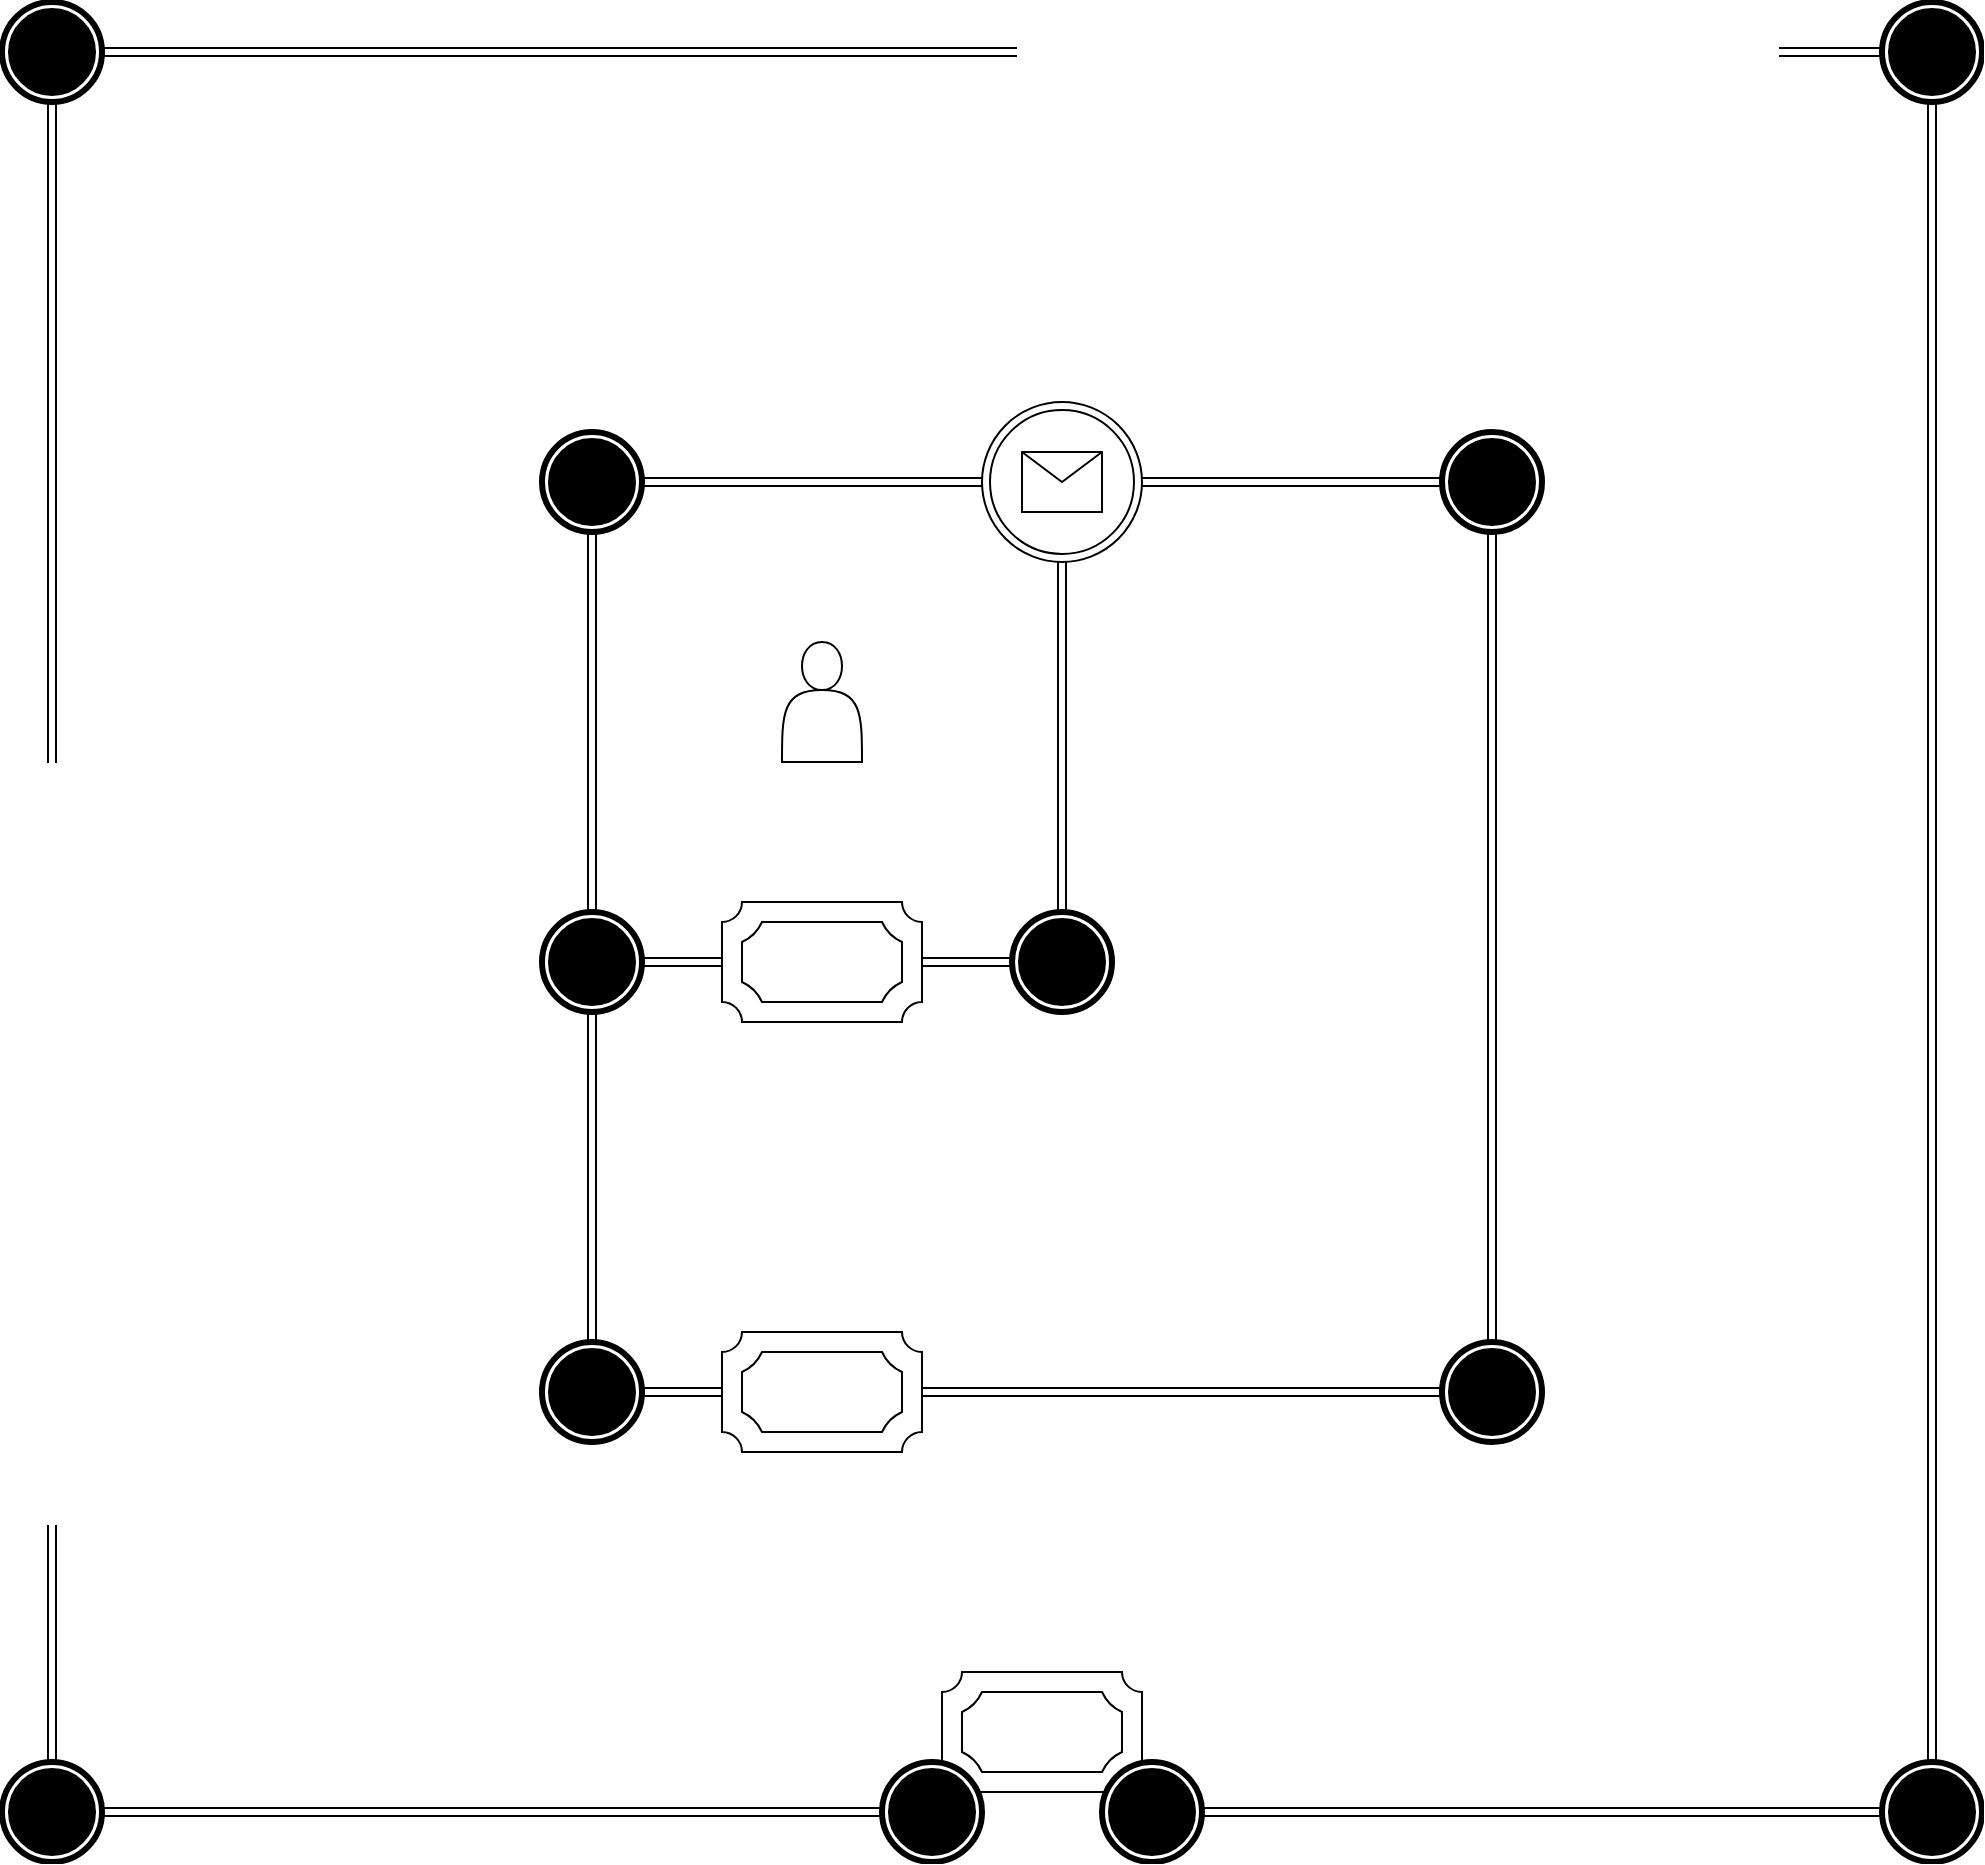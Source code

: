 <mxfile version="12.4.2" type="device" pages="1"><diagram id="jmUDuN6EkU9N8-ZrAGNA" name="Page-1"><mxGraphModel dx="2729" dy="2174" grid="1" gridSize="10" guides="1" tooltips="1" connect="1" arrows="1" fold="1" page="1" pageScale="1" pageWidth="827" pageHeight="1169" math="0" shadow="0"><root><mxCell id="0"/><mxCell id="1" parent="0"/><mxCell id="9oDPCgZ_loiVY1yeIoOC-23" value="" style="shape=mxgraph.bpmn.shape;html=1;verticalLabelPosition=bottom;labelBackgroundColor=#ffffff;verticalAlign=top;align=center;perimeter=ellipsePerimeter;outlineConnect=0;outline=end;symbol=terminate;" vertex="1" parent="1"><mxGeometry x="730" y="720" width="50" height="50" as="geometry"/></mxCell><mxCell id="9oDPCgZ_loiVY1yeIoOC-24" value="" style="shape=mxgraph.bpmn.shape;html=1;verticalLabelPosition=bottom;labelBackgroundColor=#ffffff;verticalAlign=top;align=center;perimeter=ellipsePerimeter;outlineConnect=0;outline=end;symbol=terminate;" vertex="1" parent="1"><mxGeometry x="-210" y="720" width="50" height="50" as="geometry"/></mxCell><mxCell id="9oDPCgZ_loiVY1yeIoOC-25" value="" style="shape=mxgraph.bpmn.shape;html=1;verticalLabelPosition=bottom;labelBackgroundColor=#ffffff;verticalAlign=top;align=center;perimeter=ellipsePerimeter;outlineConnect=0;outline=end;symbol=terminate;" vertex="1" parent="1"><mxGeometry x="-210" y="-160" width="50" height="50" as="geometry"/></mxCell><mxCell id="9oDPCgZ_loiVY1yeIoOC-26" value="" style="shape=mxgraph.bpmn.shape;html=1;verticalLabelPosition=bottom;labelBackgroundColor=#ffffff;verticalAlign=top;align=center;perimeter=ellipsePerimeter;outlineConnect=0;outline=end;symbol=terminate;" vertex="1" parent="1"><mxGeometry x="730" y="-160" width="50" height="50" as="geometry"/></mxCell><mxCell id="9oDPCgZ_loiVY1yeIoOC-27" value="" style="shape=link;html=1;exitX=0.5;exitY=0;exitDx=0;exitDy=0;entryX=0.5;entryY=1;entryDx=0;entryDy=0;" edge="1" parent="1" source="9oDPCgZ_loiVY1yeIoOC-24" target="9oDPCgZ_loiVY1yeIoOC-25"><mxGeometry width="50" height="50" relative="1" as="geometry"><mxPoint x="-210" y="840" as="sourcePoint"/><mxPoint x="-350" y="670" as="targetPoint"/></mxGeometry></mxCell><mxCell id="9oDPCgZ_loiVY1yeIoOC-28" value="" style="shape=link;html=1;entryX=1;entryY=0.5;entryDx=0;entryDy=0;exitX=0;exitY=0.5;exitDx=0;exitDy=0;" edge="1" parent="1" source="9oDPCgZ_loiVY1yeIoOC-26" target="9oDPCgZ_loiVY1yeIoOC-25"><mxGeometry width="50" height="50" relative="1" as="geometry"><mxPoint x="-210" y="840" as="sourcePoint"/><mxPoint x="-160" y="790" as="targetPoint"/></mxGeometry></mxCell><mxCell id="9oDPCgZ_loiVY1yeIoOC-32" value="" style="shape=link;html=1;exitX=1;exitY=0.5;exitDx=0;exitDy=0;entryX=0;entryY=0.5;entryDx=0;entryDy=0;" edge="1" parent="1" source="9oDPCgZ_loiVY1yeIoOC-24" target="9oDPCgZ_loiVY1yeIoOC-43"><mxGeometry width="50" height="50" relative="1" as="geometry"><mxPoint x="-210" y="870" as="sourcePoint"/><mxPoint x="170" y="745" as="targetPoint"/></mxGeometry></mxCell><mxCell id="9oDPCgZ_loiVY1yeIoOC-34" value="" style="shape=link;html=1;entryX=0;entryY=0.5;entryDx=0;entryDy=0;exitX=1;exitY=0.5;exitDx=0;exitDy=0;" edge="1" parent="1" source="9oDPCgZ_loiVY1yeIoOC-44" target="9oDPCgZ_loiVY1yeIoOC-23"><mxGeometry width="50" height="50" relative="1" as="geometry"><mxPoint x="440" y="745" as="sourcePoint"/><mxPoint x="-160" y="820" as="targetPoint"/></mxGeometry></mxCell><mxCell id="9oDPCgZ_loiVY1yeIoOC-41" value="" style="shape=link;html=1;entryX=0.5;entryY=0;entryDx=0;entryDy=0;exitX=0.5;exitY=1;exitDx=0;exitDy=0;" edge="1" parent="1" source="9oDPCgZ_loiVY1yeIoOC-26" target="9oDPCgZ_loiVY1yeIoOC-23"><mxGeometry width="50" height="50" relative="1" as="geometry"><mxPoint x="-210" y="860" as="sourcePoint"/><mxPoint x="-160" y="810" as="targetPoint"/></mxGeometry></mxCell><mxCell id="9oDPCgZ_loiVY1yeIoOC-42" value="" style="verticalLabelPosition=bottom;verticalAlign=top;html=1;shape=mxgraph.basic.plaque_frame;dx=10;" vertex="1" parent="1"><mxGeometry x="260" y="675" width="100" height="60" as="geometry"/></mxCell><mxCell id="9oDPCgZ_loiVY1yeIoOC-43" value="" style="shape=mxgraph.bpmn.shape;html=1;verticalLabelPosition=bottom;labelBackgroundColor=#ffffff;verticalAlign=top;align=center;perimeter=ellipsePerimeter;outlineConnect=0;outline=end;symbol=terminate;" vertex="1" parent="1"><mxGeometry x="230" y="720" width="50" height="50" as="geometry"/></mxCell><mxCell id="9oDPCgZ_loiVY1yeIoOC-44" value="" style="shape=mxgraph.bpmn.shape;html=1;verticalLabelPosition=bottom;labelBackgroundColor=#ffffff;verticalAlign=top;align=center;perimeter=ellipsePerimeter;outlineConnect=0;outline=end;symbol=terminate;" vertex="1" parent="1"><mxGeometry x="340" y="720" width="50" height="50" as="geometry"/></mxCell><mxCell id="uw8dhoO-jFWfy7-Bfh7N-1" value="" style="shape=mxgraph.bpmn.shape;html=1;verticalLabelPosition=bottom;labelBackgroundColor=#ffffff;verticalAlign=top;align=center;perimeter=ellipsePerimeter;outlineConnect=0;outline=end;symbol=terminate;" vertex="1" parent="1"><mxGeometry x="295" y="295" width="50" height="50" as="geometry"/></mxCell><mxCell id="uw8dhoO-jFWfy7-Bfh7N-2" value="" style="shape=mxgraph.bpmn.shape;html=1;verticalLabelPosition=bottom;labelBackgroundColor=#ffffff;verticalAlign=top;align=center;perimeter=ellipsePerimeter;outlineConnect=0;outline=end;symbol=terminate;" vertex="1" parent="1"><mxGeometry x="60" y="295" width="50" height="50" as="geometry"/></mxCell><mxCell id="uw8dhoO-jFWfy7-Bfh7N-3" value="" style="verticalLabelPosition=bottom;verticalAlign=top;html=1;shape=mxgraph.basic.plaque_frame;dx=10;" vertex="1" parent="1"><mxGeometry x="150" y="290" width="100" height="60" as="geometry"/></mxCell><mxCell id="uw8dhoO-jFWfy7-Bfh7N-4" value="" style="shape=mxgraph.bpmn.shape;html=1;verticalLabelPosition=bottom;labelBackgroundColor=#ffffff;verticalAlign=top;align=center;perimeter=ellipsePerimeter;outlineConnect=0;outline=end;symbol=terminate;" vertex="1" parent="1"><mxGeometry x="60" y="55" width="50" height="50" as="geometry"/></mxCell><mxCell id="uw8dhoO-jFWfy7-Bfh7N-5" value="" style="shape=link;html=1;entryX=0;entryY=0.5;entryDx=0;entryDy=0;entryPerimeter=0;exitX=1;exitY=0.5;exitDx=0;exitDy=0;" edge="1" source="uw8dhoO-jFWfy7-Bfh7N-2" target="uw8dhoO-jFWfy7-Bfh7N-3" parent="1"><mxGeometry width="50" height="50" relative="1" as="geometry"><mxPoint x="-90" y="550" as="sourcePoint"/><mxPoint x="-40" y="500" as="targetPoint"/></mxGeometry></mxCell><mxCell id="uw8dhoO-jFWfy7-Bfh7N-6" value="" style="shape=link;html=1;entryX=0.5;entryY=1;entryDx=0;entryDy=0;" edge="1" source="uw8dhoO-jFWfy7-Bfh7N-2" target="uw8dhoO-jFWfy7-Bfh7N-4" parent="1"><mxGeometry width="50" height="50" relative="1" as="geometry"><mxPoint x="-90" y="550" as="sourcePoint"/><mxPoint x="-40" y="500" as="targetPoint"/></mxGeometry></mxCell><mxCell id="uw8dhoO-jFWfy7-Bfh7N-7" value="" style="shape=link;html=1;exitX=1;exitY=0.5;exitDx=0;exitDy=0;entryX=0;entryY=0.5;entryDx=0;entryDy=0;" edge="1" source="uw8dhoO-jFWfy7-Bfh7N-4" target="uw8dhoO-jFWfy7-Bfh7N-11" parent="1"><mxGeometry width="50" height="50" relative="1" as="geometry"><mxPoint x="-90" y="550" as="sourcePoint"/><mxPoint x="270" y="80" as="targetPoint"/></mxGeometry></mxCell><mxCell id="uw8dhoO-jFWfy7-Bfh7N-8" value="" style="shape=link;html=1;entryX=1;entryY=0.5;entryDx=0;entryDy=0;entryPerimeter=0;exitX=0;exitY=0.5;exitDx=0;exitDy=0;" edge="1" source="uw8dhoO-jFWfy7-Bfh7N-1" target="uw8dhoO-jFWfy7-Bfh7N-3" parent="1"><mxGeometry width="50" height="50" relative="1" as="geometry"><mxPoint x="-90" y="550" as="sourcePoint"/><mxPoint x="-40" y="500" as="targetPoint"/></mxGeometry></mxCell><mxCell id="uw8dhoO-jFWfy7-Bfh7N-9" value="" style="shape=link;html=1;entryX=0.5;entryY=0;entryDx=0;entryDy=0;exitX=0.5;exitY=1;exitDx=0;exitDy=0;" edge="1" source="uw8dhoO-jFWfy7-Bfh7N-11" target="uw8dhoO-jFWfy7-Bfh7N-1" parent="1"><mxGeometry width="50" height="50" relative="1" as="geometry"><mxPoint x="320" y="130" as="sourcePoint"/><mxPoint x="380" y="270" as="targetPoint"/></mxGeometry></mxCell><mxCell id="uw8dhoO-jFWfy7-Bfh7N-10" value="" style="shape=actor;whiteSpace=wrap;html=1;" vertex="1" parent="1"><mxGeometry x="180" y="160" width="40" height="60" as="geometry"/></mxCell><mxCell id="uw8dhoO-jFWfy7-Bfh7N-11" value="" style="ellipse;shape=doubleEllipse;whiteSpace=wrap;html=1;aspect=fixed;" vertex="1" parent="1"><mxGeometry x="280" y="40" width="80" height="80" as="geometry"/></mxCell><mxCell id="uw8dhoO-jFWfy7-Bfh7N-12" value="" style="shape=message;whiteSpace=wrap;html=1;outlineConnect=0;" vertex="1" parent="1"><mxGeometry x="300" y="65" width="40" height="30" as="geometry"/></mxCell><mxCell id="uw8dhoO-jFWfy7-Bfh7N-13" value="" style="shape=mxgraph.bpmn.shape;html=1;verticalLabelPosition=bottom;labelBackgroundColor=#ffffff;verticalAlign=top;align=center;perimeter=ellipsePerimeter;outlineConnect=0;outline=end;symbol=terminate;" vertex="1" parent="1"><mxGeometry x="60" y="510" width="50" height="50" as="geometry"/></mxCell><mxCell id="uw8dhoO-jFWfy7-Bfh7N-14" value="" style="verticalLabelPosition=bottom;verticalAlign=top;html=1;shape=mxgraph.basic.plaque_frame;dx=10;" vertex="1" parent="1"><mxGeometry x="150" y="505" width="100" height="60" as="geometry"/></mxCell><mxCell id="uw8dhoO-jFWfy7-Bfh7N-15" value="" style="shape=link;html=1;exitX=0.5;exitY=1;exitDx=0;exitDy=0;" edge="1" source="uw8dhoO-jFWfy7-Bfh7N-2" target="uw8dhoO-jFWfy7-Bfh7N-13" parent="1"><mxGeometry width="50" height="50" relative="1" as="geometry"><mxPoint x="370" y="430" as="sourcePoint"/><mxPoint x="410" y="490" as="targetPoint"/></mxGeometry></mxCell><mxCell id="uw8dhoO-jFWfy7-Bfh7N-16" value="" style="shape=link;html=1;entryX=0;entryY=0.5;entryDx=0;entryDy=0;entryPerimeter=0;exitX=1;exitY=0.5;exitDx=0;exitDy=0;" edge="1" source="uw8dhoO-jFWfy7-Bfh7N-13" target="uw8dhoO-jFWfy7-Bfh7N-14" parent="1"><mxGeometry width="50" height="50" relative="1" as="geometry"><mxPoint x="70" y="640" as="sourcePoint"/><mxPoint x="120" y="590" as="targetPoint"/></mxGeometry></mxCell><mxCell id="uw8dhoO-jFWfy7-Bfh7N-17" value="" style="shape=mxgraph.bpmn.shape;html=1;verticalLabelPosition=bottom;labelBackgroundColor=#ffffff;verticalAlign=top;align=center;perimeter=ellipsePerimeter;outlineConnect=0;outline=end;symbol=terminate;" vertex="1" parent="1"><mxGeometry x="510" y="510" width="50" height="50" as="geometry"/></mxCell><mxCell id="uw8dhoO-jFWfy7-Bfh7N-18" value="" style="shape=link;html=1;entryX=0;entryY=0.5;entryDx=0;entryDy=0;exitX=1;exitY=0.5;exitDx=0;exitDy=0;exitPerimeter=0;" edge="1" source="uw8dhoO-jFWfy7-Bfh7N-14" target="uw8dhoO-jFWfy7-Bfh7N-17" parent="1"><mxGeometry width="50" height="50" relative="1" as="geometry"><mxPoint x="70" y="640" as="sourcePoint"/><mxPoint x="120" y="590" as="targetPoint"/></mxGeometry></mxCell><mxCell id="uw8dhoO-jFWfy7-Bfh7N-19" value="" style="shape=mxgraph.bpmn.shape;html=1;verticalLabelPosition=bottom;labelBackgroundColor=#ffffff;verticalAlign=top;align=center;perimeter=ellipsePerimeter;outlineConnect=0;outline=end;symbol=terminate;" vertex="1" parent="1"><mxGeometry x="510" y="55" width="50" height="50" as="geometry"/></mxCell><mxCell id="uw8dhoO-jFWfy7-Bfh7N-20" value="" style="shape=link;html=1;entryX=0.5;entryY=0;entryDx=0;entryDy=0;exitX=0.5;exitY=1;exitDx=0;exitDy=0;" edge="1" source="uw8dhoO-jFWfy7-Bfh7N-19" target="uw8dhoO-jFWfy7-Bfh7N-17" parent="1"><mxGeometry width="50" height="50" relative="1" as="geometry"><mxPoint x="70" y="640" as="sourcePoint"/><mxPoint x="120" y="590" as="targetPoint"/></mxGeometry></mxCell><mxCell id="uw8dhoO-jFWfy7-Bfh7N-21" value="" style="shape=link;html=1;entryX=0;entryY=0.5;entryDx=0;entryDy=0;exitX=1;exitY=0.5;exitDx=0;exitDy=0;" edge="1" source="uw8dhoO-jFWfy7-Bfh7N-11" target="uw8dhoO-jFWfy7-Bfh7N-19" parent="1"><mxGeometry width="50" height="50" relative="1" as="geometry"><mxPoint x="70" y="640" as="sourcePoint"/><mxPoint x="120" y="590" as="targetPoint"/></mxGeometry></mxCell></root></mxGraphModel></diagram></mxfile>